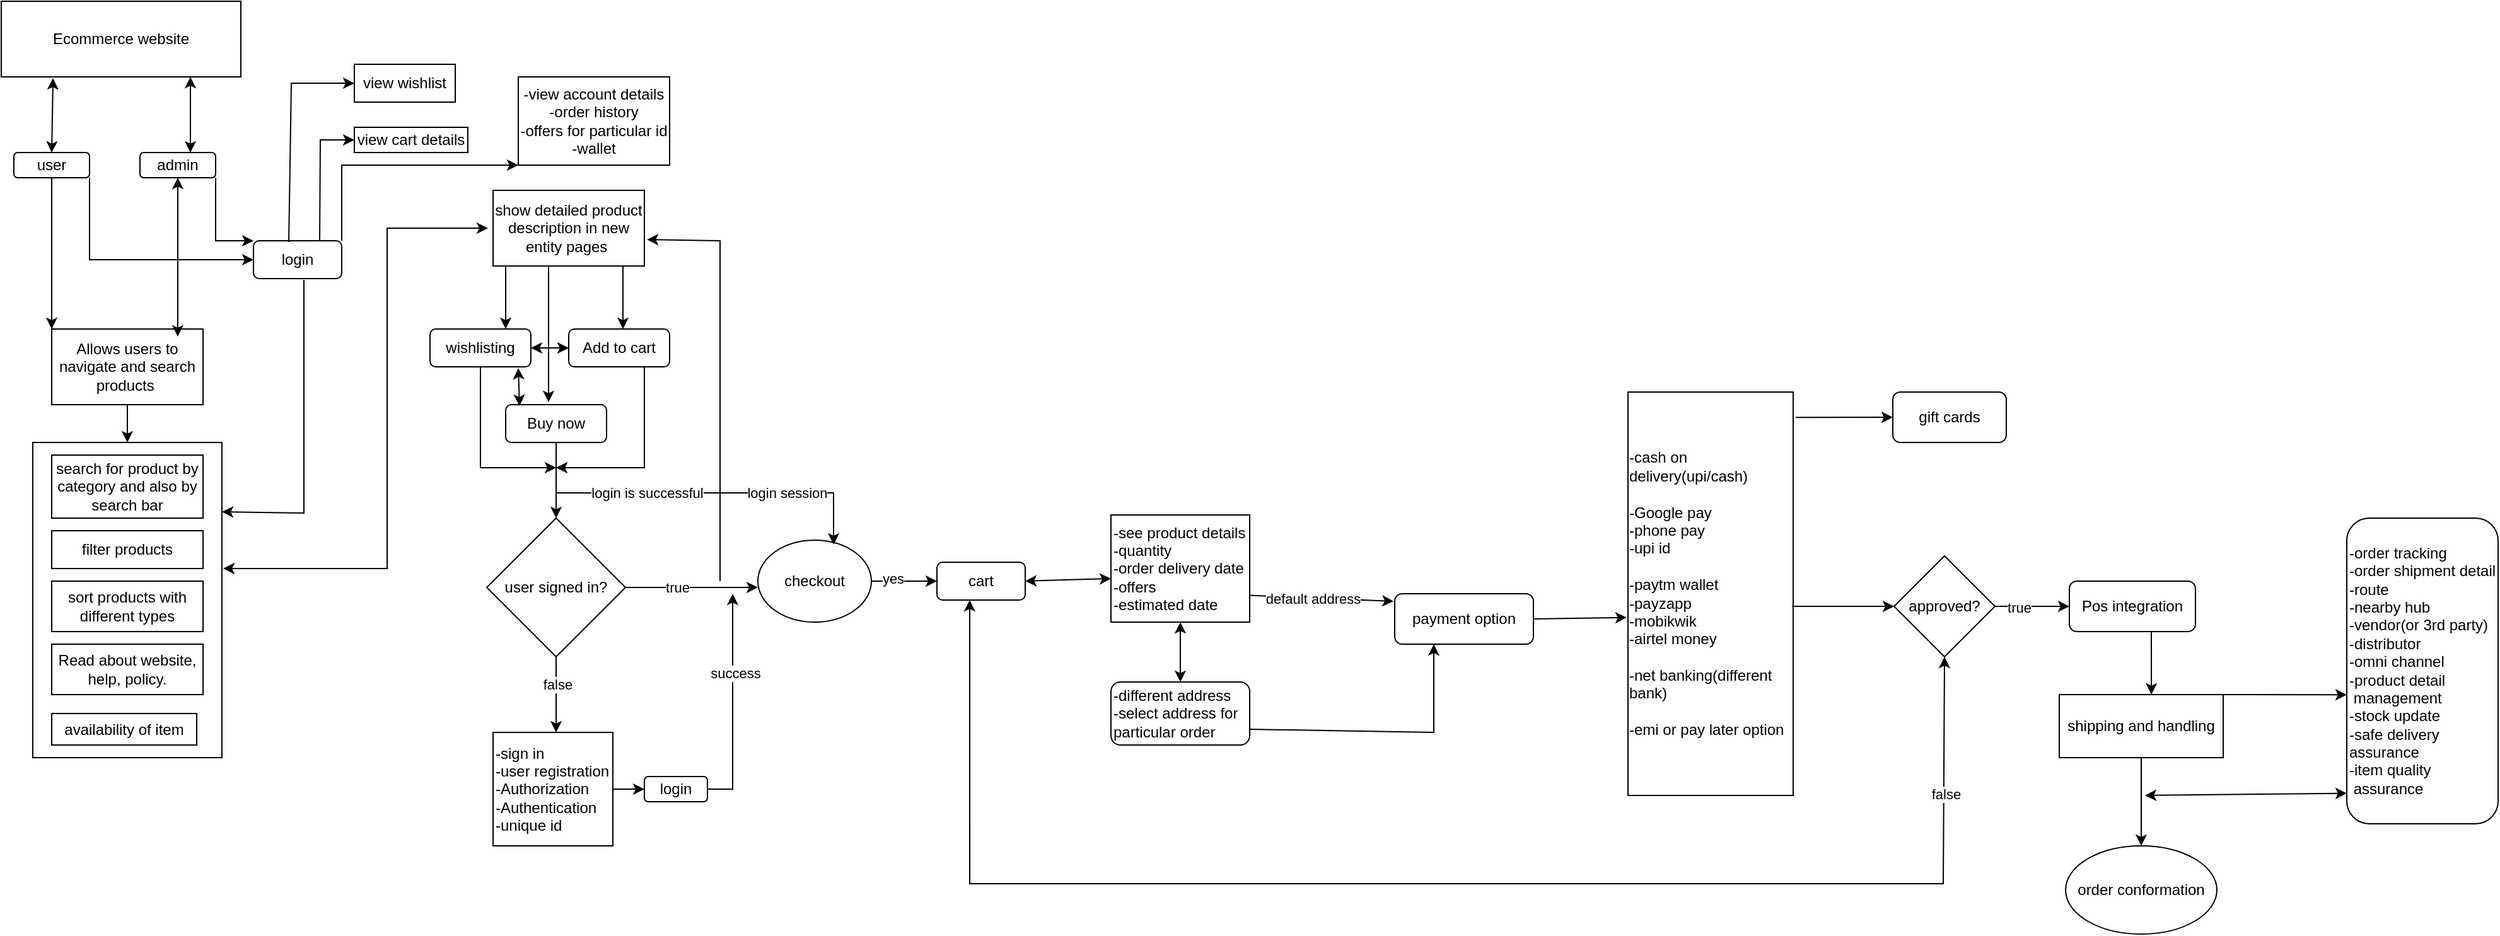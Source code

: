 <mxfile version="20.5.3" type="device"><diagram id="ZHX24Z8nU6pIJvQqGFBH" name="Page-1"><mxGraphModel dx="723" dy="402" grid="1" gridSize="10" guides="1" tooltips="1" connect="1" arrows="1" fold="1" page="1" pageScale="1" pageWidth="850" pageHeight="1100" math="0" shadow="0"><root><mxCell id="0"/><mxCell id="1" parent="0"/><mxCell id="u-cMnKuaZSEJWQAqkSaw-2" value="Ecommerce website" style="rounded=0;whiteSpace=wrap;html=1;" parent="1" vertex="1"><mxGeometry x="60" y="50" width="190" height="60" as="geometry"/></mxCell><mxCell id="u-cMnKuaZSEJWQAqkSaw-3" style="edgeStyle=orthogonalEdgeStyle;rounded=0;orthogonalLoop=1;jettySize=auto;html=1;exitX=0.5;exitY=1;exitDx=0;exitDy=0;" parent="1" source="u-cMnKuaZSEJWQAqkSaw-4" edge="1"><mxGeometry relative="1" as="geometry"><mxPoint x="160" y="400" as="targetPoint"/></mxGeometry></mxCell><mxCell id="u-cMnKuaZSEJWQAqkSaw-4" value="Allows users to navigate and search products&amp;nbsp;" style="rounded=0;whiteSpace=wrap;html=1;" parent="1" vertex="1"><mxGeometry x="100" y="310" width="120" height="60" as="geometry"/></mxCell><mxCell id="u-cMnKuaZSEJWQAqkSaw-5" value="search for product by category and also by search bar" style="rounded=0;whiteSpace=wrap;html=1;" parent="1" vertex="1"><mxGeometry x="100" y="410" width="120" height="50" as="geometry"/></mxCell><mxCell id="u-cMnKuaZSEJWQAqkSaw-6" value="sort products with different types" style="rounded=0;whiteSpace=wrap;html=1;" parent="1" vertex="1"><mxGeometry x="100" y="510" width="120" height="40" as="geometry"/></mxCell><mxCell id="u-cMnKuaZSEJWQAqkSaw-7" value="filter products" style="rounded=0;whiteSpace=wrap;html=1;" parent="1" vertex="1"><mxGeometry x="100" y="470" width="120" height="30" as="geometry"/></mxCell><mxCell id="u-cMnKuaZSEJWQAqkSaw-8" value="" style="rounded=0;whiteSpace=wrap;html=1;shadow=0;fillColor=none;" parent="1" vertex="1"><mxGeometry x="85" y="400" width="150" height="250" as="geometry"/></mxCell><mxCell id="u-cMnKuaZSEJWQAqkSaw-9" value="Read about website, help, policy." style="rounded=0;whiteSpace=wrap;html=1;shadow=0;fillColor=none;" parent="1" vertex="1"><mxGeometry x="100" y="560" width="120" height="40" as="geometry"/></mxCell><mxCell id="ZY9vv77-Ea8Yk-PCWlLp-5" value="show detailed product description in new entity pages&amp;nbsp;" style="rounded=0;whiteSpace=wrap;html=1;" parent="1" vertex="1"><mxGeometry x="450" y="200" width="120" height="60" as="geometry"/></mxCell><mxCell id="ZY9vv77-Ea8Yk-PCWlLp-7" value="" style="endArrow=classic;startArrow=classic;html=1;rounded=0;entryX=0;entryY=0.5;entryDx=0;entryDy=0;" parent="1" edge="1"><mxGeometry width="50" height="50" relative="1" as="geometry"><mxPoint x="236" y="500" as="sourcePoint"/><mxPoint x="446" y="230" as="targetPoint"/><Array as="points"><mxPoint x="366" y="500"/><mxPoint x="366" y="230"/></Array></mxGeometry></mxCell><mxCell id="ZY9vv77-Ea8Yk-PCWlLp-12" value="admin" style="rounded=1;whiteSpace=wrap;html=1;" parent="1" vertex="1"><mxGeometry x="170" y="170" width="60" height="20" as="geometry"/></mxCell><mxCell id="ZY9vv77-Ea8Yk-PCWlLp-13" value="user" style="rounded=1;whiteSpace=wrap;html=1;" parent="1" vertex="1"><mxGeometry x="70" y="170" width="60" height="20" as="geometry"/></mxCell><mxCell id="ZY9vv77-Ea8Yk-PCWlLp-14" value="" style="endArrow=classic;startArrow=classic;html=1;rounded=0;entryX=0.216;entryY=1.017;entryDx=0;entryDy=0;entryPerimeter=0;exitX=0.5;exitY=0;exitDx=0;exitDy=0;" parent="1" source="ZY9vv77-Ea8Yk-PCWlLp-13" target="u-cMnKuaZSEJWQAqkSaw-2" edge="1"><mxGeometry width="50" height="50" relative="1" as="geometry"><mxPoint x="420" y="270" as="sourcePoint"/><mxPoint x="470" y="220" as="targetPoint"/></mxGeometry></mxCell><mxCell id="ZY9vv77-Ea8Yk-PCWlLp-15" value="" style="endArrow=classic;startArrow=classic;html=1;rounded=0;" parent="1" edge="1"><mxGeometry width="50" height="50" relative="1" as="geometry"><mxPoint x="210" y="170" as="sourcePoint"/><mxPoint x="210" y="110" as="targetPoint"/></mxGeometry></mxCell><mxCell id="ZY9vv77-Ea8Yk-PCWlLp-20" value="login" style="rounded=1;whiteSpace=wrap;html=1;" parent="1" vertex="1"><mxGeometry x="260" y="240" width="70" height="30" as="geometry"/></mxCell><mxCell id="ZY9vv77-Ea8Yk-PCWlLp-22" value="" style="endArrow=classic;startArrow=classic;html=1;rounded=0;entryX=0.5;entryY=1;entryDx=0;entryDy=0;exitX=0.833;exitY=0.1;exitDx=0;exitDy=0;exitPerimeter=0;" parent="1" source="u-cMnKuaZSEJWQAqkSaw-4" target="ZY9vv77-Ea8Yk-PCWlLp-12" edge="1"><mxGeometry width="50" height="50" relative="1" as="geometry"><mxPoint x="350" y="370" as="sourcePoint"/><mxPoint x="400" y="320" as="targetPoint"/></mxGeometry></mxCell><mxCell id="ZY9vv77-Ea8Yk-PCWlLp-27" value="" style="endArrow=classic;html=1;rounded=0;exitX=0.5;exitY=1;exitDx=0;exitDy=0;entryX=0;entryY=0;entryDx=0;entryDy=0;" parent="1" source="ZY9vv77-Ea8Yk-PCWlLp-13" target="u-cMnKuaZSEJWQAqkSaw-4" edge="1"><mxGeometry width="50" height="50" relative="1" as="geometry"><mxPoint x="350" y="340" as="sourcePoint"/><mxPoint x="400" y="290" as="targetPoint"/></mxGeometry></mxCell><mxCell id="ZY9vv77-Ea8Yk-PCWlLp-28" value="" style="endArrow=classic;html=1;rounded=0;exitX=1;exitY=1;exitDx=0;exitDy=0;entryX=0;entryY=0.5;entryDx=0;entryDy=0;" parent="1" source="ZY9vv77-Ea8Yk-PCWlLp-13" target="ZY9vv77-Ea8Yk-PCWlLp-20" edge="1"><mxGeometry width="50" height="50" relative="1" as="geometry"><mxPoint x="350" y="340" as="sourcePoint"/><mxPoint x="400" y="290" as="targetPoint"/><Array as="points"><mxPoint x="130" y="255"/></Array></mxGeometry></mxCell><mxCell id="ZY9vv77-Ea8Yk-PCWlLp-29" value="" style="endArrow=classic;html=1;rounded=0;entryX=0;entryY=0;entryDx=0;entryDy=0;" parent="1" target="ZY9vv77-Ea8Yk-PCWlLp-20" edge="1"><mxGeometry width="50" height="50" relative="1" as="geometry"><mxPoint x="230" y="190" as="sourcePoint"/><mxPoint x="400" y="290" as="targetPoint"/><Array as="points"><mxPoint x="230" y="240"/></Array></mxGeometry></mxCell><mxCell id="CNCuHKAIcsUqZkUMBj2n-1" value="wishlisting" style="rounded=1;whiteSpace=wrap;html=1;" parent="1" vertex="1"><mxGeometry x="400" y="310" width="80" height="30" as="geometry"/></mxCell><mxCell id="CNCuHKAIcsUqZkUMBj2n-7" value="Add to cart" style="rounded=1;whiteSpace=wrap;html=1;" parent="1" vertex="1"><mxGeometry x="510" y="310" width="80" height="30" as="geometry"/></mxCell><mxCell id="CNCuHKAIcsUqZkUMBj2n-9" value="Buy now" style="rounded=1;whiteSpace=wrap;html=1;" parent="1" vertex="1"><mxGeometry x="460" y="370" width="80" height="30" as="geometry"/></mxCell><mxCell id="CNCuHKAIcsUqZkUMBj2n-10" value="" style="endArrow=classic;html=1;rounded=0;entryX=0.75;entryY=0;entryDx=0;entryDy=0;" parent="1" target="CNCuHKAIcsUqZkUMBj2n-1" edge="1"><mxGeometry width="50" height="50" relative="1" as="geometry"><mxPoint x="460" y="260" as="sourcePoint"/><mxPoint x="460" y="260" as="targetPoint"/></mxGeometry></mxCell><mxCell id="CNCuHKAIcsUqZkUMBj2n-11" value="" style="endArrow=classic;html=1;rounded=0;" parent="1" edge="1"><mxGeometry width="50" height="50" relative="1" as="geometry"><mxPoint x="553" y="260" as="sourcePoint"/><mxPoint x="553" y="310" as="targetPoint"/></mxGeometry></mxCell><mxCell id="CNCuHKAIcsUqZkUMBj2n-12" value="" style="endArrow=classic;html=1;rounded=0;entryX=0.425;entryY=-0.067;entryDx=0;entryDy=0;entryPerimeter=0;" parent="1" target="CNCuHKAIcsUqZkUMBj2n-9" edge="1"><mxGeometry width="50" height="50" relative="1" as="geometry"><mxPoint x="494" y="260" as="sourcePoint"/><mxPoint x="510" y="270" as="targetPoint"/></mxGeometry></mxCell><mxCell id="CNCuHKAIcsUqZkUMBj2n-13" value="user signed in?" style="rhombus;whiteSpace=wrap;html=1;" parent="1" vertex="1"><mxGeometry x="445" y="460" width="110" height="110" as="geometry"/></mxCell><mxCell id="CNCuHKAIcsUqZkUMBj2n-14" value="" style="endArrow=classic;html=1;rounded=0;entryX=0.5;entryY=0;entryDx=0;entryDy=0;exitX=0.5;exitY=1;exitDx=0;exitDy=0;" parent="1" source="CNCuHKAIcsUqZkUMBj2n-9" target="CNCuHKAIcsUqZkUMBj2n-13" edge="1"><mxGeometry width="50" height="50" relative="1" as="geometry"><mxPoint x="460" y="450" as="sourcePoint"/><mxPoint x="510" y="400" as="targetPoint"/></mxGeometry></mxCell><mxCell id="CNCuHKAIcsUqZkUMBj2n-15" value="" style="endArrow=classic;html=1;rounded=0;exitX=0.5;exitY=1;exitDx=0;exitDy=0;" parent="1" source="CNCuHKAIcsUqZkUMBj2n-1" edge="1"><mxGeometry width="50" height="50" relative="1" as="geometry"><mxPoint x="460" y="450" as="sourcePoint"/><mxPoint x="500" y="420" as="targetPoint"/><Array as="points"><mxPoint x="440" y="420"/></Array></mxGeometry></mxCell><mxCell id="CNCuHKAIcsUqZkUMBj2n-16" value="" style="endArrow=classic;html=1;rounded=0;exitX=0.75;exitY=1;exitDx=0;exitDy=0;" parent="1" source="CNCuHKAIcsUqZkUMBj2n-7" edge="1"><mxGeometry width="50" height="50" relative="1" as="geometry"><mxPoint x="470" y="430" as="sourcePoint"/><mxPoint x="500" y="420" as="targetPoint"/><Array as="points"><mxPoint x="570" y="420"/></Array></mxGeometry></mxCell><mxCell id="CNCuHKAIcsUqZkUMBj2n-20" value="" style="endArrow=classic;html=1;rounded=0;exitX=0.5;exitY=1;exitDx=0;exitDy=0;" parent="1" source="CNCuHKAIcsUqZkUMBj2n-13" edge="1"><mxGeometry width="50" height="50" relative="1" as="geometry"><mxPoint x="470" y="430" as="sourcePoint"/><mxPoint x="500" y="630" as="targetPoint"/></mxGeometry></mxCell><mxCell id="CNCuHKAIcsUqZkUMBj2n-22" value="false" style="edgeLabel;html=1;align=center;verticalAlign=middle;resizable=0;points=[];" parent="CNCuHKAIcsUqZkUMBj2n-20" vertex="1" connectable="0"><mxGeometry x="-0.275" y="1" relative="1" as="geometry"><mxPoint as="offset"/></mxGeometry></mxCell><mxCell id="CNCuHKAIcsUqZkUMBj2n-28" value="checkout" style="ellipse;whiteSpace=wrap;html=1;" parent="1" vertex="1"><mxGeometry x="660" y="477.5" width="90" height="65" as="geometry"/></mxCell><mxCell id="CNCuHKAIcsUqZkUMBj2n-29" value="" style="endArrow=classic;html=1;rounded=0;exitX=1;exitY=0.5;exitDx=0;exitDy=0;" parent="1" source="CNCuHKAIcsUqZkUMBj2n-13" edge="1"><mxGeometry width="50" height="50" relative="1" as="geometry"><mxPoint x="470" y="430" as="sourcePoint"/><mxPoint x="660" y="515" as="targetPoint"/></mxGeometry></mxCell><mxCell id="CNCuHKAIcsUqZkUMBj2n-30" value="true" style="edgeLabel;html=1;align=center;verticalAlign=middle;resizable=0;points=[];" parent="CNCuHKAIcsUqZkUMBj2n-29" vertex="1" connectable="0"><mxGeometry x="-0.219" relative="1" as="geometry"><mxPoint as="offset"/></mxGeometry></mxCell><mxCell id="CNCuHKAIcsUqZkUMBj2n-31" value="" style="endArrow=classic;html=1;rounded=0;entryX=0.667;entryY=0.054;entryDx=0;entryDy=0;entryPerimeter=0;" parent="1" target="CNCuHKAIcsUqZkUMBj2n-28" edge="1"><mxGeometry width="50" height="50" relative="1" as="geometry"><mxPoint x="500" y="440" as="sourcePoint"/><mxPoint x="520" y="380" as="targetPoint"/><Array as="points"><mxPoint x="720" y="440"/></Array></mxGeometry></mxCell><mxCell id="CNCuHKAIcsUqZkUMBj2n-32" value="login is successful" style="edgeLabel;html=1;align=center;verticalAlign=middle;resizable=0;points=[];" parent="CNCuHKAIcsUqZkUMBj2n-31" vertex="1" connectable="0"><mxGeometry x="0.138" y="-1" relative="1" as="geometry"><mxPoint x="-77" y="-1" as="offset"/></mxGeometry></mxCell><mxCell id="CNCuHKAIcsUqZkUMBj2n-33" value="login session" style="edgeLabel;html=1;align=center;verticalAlign=middle;resizable=0;points=[];" parent="CNCuHKAIcsUqZkUMBj2n-31" vertex="1" connectable="0"><mxGeometry x="0.559" y="-3" relative="1" as="geometry"><mxPoint x="-21" y="-3" as="offset"/></mxGeometry></mxCell><mxCell id="CNCuHKAIcsUqZkUMBj2n-34" value="-sign in&lt;br&gt;-user registration&lt;br&gt;-Authorization&lt;br&gt;-Authentication&lt;br&gt;-unique id&amp;nbsp;" style="rounded=0;whiteSpace=wrap;html=1;align=left;" parent="1" vertex="1"><mxGeometry x="450" y="630" width="95" height="90" as="geometry"/></mxCell><mxCell id="CNCuHKAIcsUqZkUMBj2n-35" value="" style="endArrow=classic;html=1;rounded=0;exitX=1;exitY=0.5;exitDx=0;exitDy=0;" parent="1" source="CNCuHKAIcsUqZkUMBj2n-38" edge="1"><mxGeometry width="50" height="50" relative="1" as="geometry"><mxPoint x="640" y="680" as="sourcePoint"/><mxPoint x="640" y="520" as="targetPoint"/><Array as="points"><mxPoint x="640" y="675"/></Array></mxGeometry></mxCell><mxCell id="CNCuHKAIcsUqZkUMBj2n-36" value="success" style="edgeLabel;html=1;align=center;verticalAlign=middle;resizable=0;points=[];" parent="CNCuHKAIcsUqZkUMBj2n-35" vertex="1" connectable="0"><mxGeometry x="0.282" y="-2" relative="1" as="geometry"><mxPoint as="offset"/></mxGeometry></mxCell><mxCell id="CNCuHKAIcsUqZkUMBj2n-38" value="login" style="rounded=1;whiteSpace=wrap;html=1;" parent="1" vertex="1"><mxGeometry x="570" y="665" width="50" height="20" as="geometry"/></mxCell><mxCell id="CNCuHKAIcsUqZkUMBj2n-39" value="" style="endArrow=classic;html=1;rounded=0;exitX=1;exitY=0.5;exitDx=0;exitDy=0;entryX=0;entryY=0.5;entryDx=0;entryDy=0;" parent="1" source="CNCuHKAIcsUqZkUMBj2n-34" target="CNCuHKAIcsUqZkUMBj2n-38" edge="1"><mxGeometry width="50" height="50" relative="1" as="geometry"><mxPoint x="470" y="590" as="sourcePoint"/><mxPoint x="520" y="540" as="targetPoint"/></mxGeometry></mxCell><mxCell id="CNCuHKAIcsUqZkUMBj2n-42" value="" style="endArrow=classic;html=1;rounded=0;exitX=0.5;exitY=1;exitDx=0;exitDy=0;" parent="1" edge="1"><mxGeometry width="50" height="50" relative="1" as="geometry"><mxPoint x="300" y="271" as="sourcePoint"/><mxPoint x="235" y="455" as="targetPoint"/><Array as="points"><mxPoint x="300" y="456"/></Array></mxGeometry></mxCell><mxCell id="CNCuHKAIcsUqZkUMBj2n-43" value="" style="endArrow=classic;html=1;rounded=0;exitX=1;exitY=0.5;exitDx=0;exitDy=0;" parent="1" source="CNCuHKAIcsUqZkUMBj2n-28" target="CNCuHKAIcsUqZkUMBj2n-74" edge="1"><mxGeometry width="50" height="50" relative="1" as="geometry"><mxPoint x="830" y="640" as="sourcePoint"/><mxPoint x="820" y="510" as="targetPoint"/></mxGeometry></mxCell><mxCell id="CNCuHKAIcsUqZkUMBj2n-44" value="yes" style="edgeLabel;html=1;align=center;verticalAlign=middle;resizable=0;points=[];" parent="CNCuHKAIcsUqZkUMBj2n-43" vertex="1" connectable="0"><mxGeometry x="-0.338" y="-1" relative="1" as="geometry"><mxPoint y="-3" as="offset"/></mxGeometry></mxCell><mxCell id="CNCuHKAIcsUqZkUMBj2n-45" value="view wishlist" style="rounded=0;whiteSpace=wrap;html=1;" parent="1" vertex="1"><mxGeometry x="340" y="100" width="80" height="30" as="geometry"/></mxCell><mxCell id="CNCuHKAIcsUqZkUMBj2n-46" value="view cart details" style="rounded=0;whiteSpace=wrap;html=1;" parent="1" vertex="1"><mxGeometry x="340" y="150" width="90" height="20" as="geometry"/></mxCell><mxCell id="CNCuHKAIcsUqZkUMBj2n-47" value="" style="endArrow=classic;html=1;rounded=0;exitX=0.4;exitY=0.033;exitDx=0;exitDy=0;exitPerimeter=0;entryX=0;entryY=0.5;entryDx=0;entryDy=0;" parent="1" source="ZY9vv77-Ea8Yk-PCWlLp-20" target="CNCuHKAIcsUqZkUMBj2n-45" edge="1"><mxGeometry width="50" height="50" relative="1" as="geometry"><mxPoint x="350" y="350" as="sourcePoint"/><mxPoint x="400" y="300" as="targetPoint"/><Array as="points"><mxPoint x="290" y="115"/></Array></mxGeometry></mxCell><mxCell id="CNCuHKAIcsUqZkUMBj2n-48" value="" style="endArrow=classic;html=1;rounded=0;exitX=0.75;exitY=0;exitDx=0;exitDy=0;entryX=0;entryY=0.5;entryDx=0;entryDy=0;" parent="1" source="ZY9vv77-Ea8Yk-PCWlLp-20" target="CNCuHKAIcsUqZkUMBj2n-46" edge="1"><mxGeometry width="50" height="50" relative="1" as="geometry"><mxPoint x="350" y="350" as="sourcePoint"/><mxPoint x="400" y="300" as="targetPoint"/><Array as="points"><mxPoint x="313" y="160"/></Array></mxGeometry></mxCell><mxCell id="CNCuHKAIcsUqZkUMBj2n-51" value="" style="endArrow=classic;startArrow=classic;html=1;rounded=0;exitX=0.875;exitY=1.033;exitDx=0;exitDy=0;exitPerimeter=0;entryX=0.138;entryY=0.033;entryDx=0;entryDy=0;entryPerimeter=0;" parent="1" source="CNCuHKAIcsUqZkUMBj2n-1" target="CNCuHKAIcsUqZkUMBj2n-9" edge="1"><mxGeometry width="50" height="50" relative="1" as="geometry"><mxPoint x="350" y="350" as="sourcePoint"/><mxPoint x="400" y="300" as="targetPoint"/></mxGeometry></mxCell><mxCell id="CNCuHKAIcsUqZkUMBj2n-53" value="" style="endArrow=classic;startArrow=classic;html=1;rounded=0;exitX=1;exitY=0.5;exitDx=0;exitDy=0;entryX=0;entryY=0.5;entryDx=0;entryDy=0;" parent="1" source="CNCuHKAIcsUqZkUMBj2n-1" target="CNCuHKAIcsUqZkUMBj2n-7" edge="1"><mxGeometry width="50" height="50" relative="1" as="geometry"><mxPoint x="350" y="350" as="sourcePoint"/><mxPoint x="400" y="300" as="targetPoint"/></mxGeometry></mxCell><mxCell id="CNCuHKAIcsUqZkUMBj2n-55" value="-see product details&lt;br&gt;-quantity&lt;br&gt;-order delivery date&lt;br&gt;-offers&lt;br&gt;-estimated date" style="rounded=0;whiteSpace=wrap;html=1;align=left;" parent="1" vertex="1"><mxGeometry x="940" y="457.5" width="110" height="85" as="geometry"/></mxCell><mxCell id="CNCuHKAIcsUqZkUMBj2n-56" value="-different address&lt;br&gt;-select address for particular order" style="rounded=1;whiteSpace=wrap;html=1;align=left;" parent="1" vertex="1"><mxGeometry x="940" y="590" width="110" height="50" as="geometry"/></mxCell><mxCell id="CNCuHKAIcsUqZkUMBj2n-58" value="" style="endArrow=classic;startArrow=classic;html=1;rounded=0;exitX=0.5;exitY=1;exitDx=0;exitDy=0;entryX=0.5;entryY=0;entryDx=0;entryDy=0;" parent="1" source="CNCuHKAIcsUqZkUMBj2n-55" target="CNCuHKAIcsUqZkUMBj2n-56" edge="1"><mxGeometry width="50" height="50" relative="1" as="geometry"><mxPoint x="580" y="500" as="sourcePoint"/><mxPoint x="630" y="450" as="targetPoint"/></mxGeometry></mxCell><mxCell id="CNCuHKAIcsUqZkUMBj2n-59" value="payment option" style="rounded=1;whiteSpace=wrap;html=1;" parent="1" vertex="1"><mxGeometry x="1165" y="520" width="110" height="40" as="geometry"/></mxCell><mxCell id="CNCuHKAIcsUqZkUMBj2n-60" value="" style="endArrow=classic;html=1;rounded=0;entryX=-0.008;entryY=0.15;entryDx=0;entryDy=0;exitX=1;exitY=0.75;exitDx=0;exitDy=0;entryPerimeter=0;" parent="1" source="CNCuHKAIcsUqZkUMBj2n-55" target="CNCuHKAIcsUqZkUMBj2n-59" edge="1"><mxGeometry width="50" height="50" relative="1" as="geometry"><mxPoint x="860" y="640" as="sourcePoint"/><mxPoint x="910" y="590" as="targetPoint"/></mxGeometry></mxCell><mxCell id="CNCuHKAIcsUqZkUMBj2n-61" value="default address" style="edgeLabel;html=1;align=center;verticalAlign=middle;resizable=0;points=[];" parent="CNCuHKAIcsUqZkUMBj2n-60" vertex="1" connectable="0"><mxGeometry x="0.292" y="-1" relative="1" as="geometry"><mxPoint x="-24" y="-2" as="offset"/></mxGeometry></mxCell><mxCell id="CNCuHKAIcsUqZkUMBj2n-62" value="" style="endArrow=classic;html=1;rounded=0;exitX=1;exitY=0.75;exitDx=0;exitDy=0;" parent="1" source="CNCuHKAIcsUqZkUMBj2n-56" edge="1"><mxGeometry width="50" height="50" relative="1" as="geometry"><mxPoint x="840" y="690" as="sourcePoint"/><mxPoint x="1196" y="560" as="targetPoint"/><Array as="points"><mxPoint x="1196" y="630"/></Array></mxGeometry></mxCell><mxCell id="CNCuHKAIcsUqZkUMBj2n-63" value="-view account details&lt;br&gt;-order history&lt;br&gt;-offers for particular id&lt;br&gt;-wallet" style="rounded=0;whiteSpace=wrap;html=1;" parent="1" vertex="1"><mxGeometry x="470" y="110" width="120" height="70" as="geometry"/></mxCell><mxCell id="CNCuHKAIcsUqZkUMBj2n-64" value="" style="endArrow=classic;html=1;rounded=0;exitX=1;exitY=0;exitDx=0;exitDy=0;entryX=0;entryY=1;entryDx=0;entryDy=0;" parent="1" source="ZY9vv77-Ea8Yk-PCWlLp-20" target="CNCuHKAIcsUqZkUMBj2n-63" edge="1"><mxGeometry width="50" height="50" relative="1" as="geometry"><mxPoint x="620" y="350" as="sourcePoint"/><mxPoint x="670" y="300" as="targetPoint"/><Array as="points"><mxPoint x="330" y="180"/></Array></mxGeometry></mxCell><mxCell id="CNCuHKAIcsUqZkUMBj2n-65" value="" style="endArrow=classic;html=1;rounded=0;entryX=1.017;entryY=0.65;entryDx=0;entryDy=0;entryPerimeter=0;" parent="1" target="ZY9vv77-Ea8Yk-PCWlLp-5" edge="1"><mxGeometry width="50" height="50" relative="1" as="geometry"><mxPoint x="630" y="510" as="sourcePoint"/><mxPoint x="630" y="240" as="targetPoint"/><Array as="points"><mxPoint x="630" y="440"/><mxPoint x="630" y="240"/></Array></mxGeometry></mxCell><mxCell id="CNCuHKAIcsUqZkUMBj2n-66" value="&lt;div style=&quot;text-align: left;&quot;&gt;&lt;span style=&quot;background-color: initial;&quot;&gt;-cash on delivery(upi/cash)&lt;/span&gt;&lt;/div&gt;&lt;div style=&quot;text-align: left;&quot;&gt;&lt;br&gt;&lt;/div&gt;&lt;div style=&quot;text-align: left;&quot;&gt;&lt;span style=&quot;background-color: initial;&quot;&gt;-Google pay&lt;/span&gt;&lt;/div&gt;&lt;div style=&quot;text-align: left;&quot;&gt;&lt;span style=&quot;background-color: initial;&quot;&gt;-phone pay&lt;/span&gt;&lt;/div&gt;&lt;div style=&quot;text-align: left;&quot;&gt;&lt;span style=&quot;background-color: initial;&quot;&gt;-upi id&lt;/span&gt;&lt;/div&gt;&lt;div style=&quot;text-align: left;&quot;&gt;&lt;br&gt;&lt;/div&gt;&lt;div style=&quot;text-align: left;&quot;&gt;&lt;span style=&quot;background-color: initial;&quot;&gt;-paytm wallet&lt;/span&gt;&lt;/div&gt;&lt;div style=&quot;text-align: left;&quot;&gt;&lt;span style=&quot;background-color: initial;&quot;&gt;-payzapp&lt;/span&gt;&lt;/div&gt;&lt;div style=&quot;text-align: left;&quot;&gt;&lt;span style=&quot;background-color: initial;&quot;&gt;-mobikwik&lt;/span&gt;&lt;/div&gt;&lt;div style=&quot;text-align: left;&quot;&gt;&lt;span style=&quot;background-color: initial;&quot;&gt;-airtel money&lt;/span&gt;&lt;/div&gt;&lt;div style=&quot;text-align: left;&quot;&gt;&lt;br&gt;&lt;/div&gt;&lt;div style=&quot;text-align: left;&quot;&gt;&lt;span style=&quot;background-color: initial;&quot;&gt;-net banking(different bank)&lt;/span&gt;&lt;/div&gt;&lt;div style=&quot;text-align: left;&quot;&gt;&lt;br&gt;&lt;/div&gt;&lt;div style=&quot;text-align: left;&quot;&gt;&lt;span style=&quot;background-color: initial;&quot;&gt;-emi or pay later option&lt;/span&gt;&lt;/div&gt;" style="rounded=0;whiteSpace=wrap;html=1;" parent="1" vertex="1"><mxGeometry x="1350" y="360" width="131" height="320" as="geometry"/></mxCell><mxCell id="CNCuHKAIcsUqZkUMBj2n-67" value="" style="endArrow=classic;html=1;rounded=0;entryX=-0.008;entryY=0.559;entryDx=0;entryDy=0;entryPerimeter=0;exitX=1;exitY=0.5;exitDx=0;exitDy=0;" parent="1" source="CNCuHKAIcsUqZkUMBj2n-59" target="CNCuHKAIcsUqZkUMBj2n-66" edge="1"><mxGeometry width="50" height="50" relative="1" as="geometry"><mxPoint x="1080" y="700" as="sourcePoint"/><mxPoint x="1130" y="650" as="targetPoint"/></mxGeometry></mxCell><mxCell id="CNCuHKAIcsUqZkUMBj2n-68" value="gift cards" style="rounded=1;whiteSpace=wrap;html=1;" parent="1" vertex="1"><mxGeometry x="1560" y="360" width="90" height="40" as="geometry"/></mxCell><mxCell id="CNCuHKAIcsUqZkUMBj2n-69" value="" style="endArrow=classic;html=1;rounded=0;exitX=1.015;exitY=0.063;exitDx=0;exitDy=0;exitPerimeter=0;entryX=0;entryY=0.5;entryDx=0;entryDy=0;" parent="1" source="CNCuHKAIcsUqZkUMBj2n-66" target="CNCuHKAIcsUqZkUMBj2n-68" edge="1"><mxGeometry width="50" height="50" relative="1" as="geometry"><mxPoint x="1180" y="560" as="sourcePoint"/><mxPoint x="1230" y="510" as="targetPoint"/></mxGeometry></mxCell><mxCell id="CNCuHKAIcsUqZkUMBj2n-73" value="approved?" style="rhombus;whiteSpace=wrap;html=1;" parent="1" vertex="1"><mxGeometry x="1561" y="490" width="80" height="80" as="geometry"/></mxCell><mxCell id="CNCuHKAIcsUqZkUMBj2n-74" value="cart" style="rounded=1;whiteSpace=wrap;html=1;" parent="1" vertex="1"><mxGeometry x="802" y="495" width="70" height="30" as="geometry"/></mxCell><mxCell id="CNCuHKAIcsUqZkUMBj2n-77" value="" style="endArrow=classic;startArrow=classic;html=1;rounded=0;exitX=1;exitY=0.5;exitDx=0;exitDy=0;entryX=0;entryY=0.594;entryDx=0;entryDy=0;entryPerimeter=0;" parent="1" source="CNCuHKAIcsUqZkUMBj2n-74" target="CNCuHKAIcsUqZkUMBj2n-55" edge="1"><mxGeometry width="50" height="50" relative="1" as="geometry"><mxPoint x="970" y="640" as="sourcePoint"/><mxPoint x="1020" y="590" as="targetPoint"/></mxGeometry></mxCell><mxCell id="CNCuHKAIcsUqZkUMBj2n-79" value="" style="endArrow=classic;startArrow=classic;html=1;rounded=0;entryX=0.5;entryY=1;entryDx=0;entryDy=0;exitX=0.371;exitY=1;exitDx=0;exitDy=0;exitPerimeter=0;" parent="1" source="CNCuHKAIcsUqZkUMBj2n-74" target="CNCuHKAIcsUqZkUMBj2n-73" edge="1"><mxGeometry width="50" height="50" relative="1" as="geometry"><mxPoint x="1550" y="630" as="sourcePoint"/><mxPoint x="1600" y="580" as="targetPoint"/><Array as="points"><mxPoint x="828" y="750"/><mxPoint x="1600" y="750"/></Array></mxGeometry></mxCell><mxCell id="CNCuHKAIcsUqZkUMBj2n-80" value="false" style="edgeLabel;html=1;align=center;verticalAlign=middle;resizable=0;points=[];" parent="CNCuHKAIcsUqZkUMBj2n-79" vertex="1" connectable="0"><mxGeometry x="0.759" y="-2" relative="1" as="geometry"><mxPoint y="-33" as="offset"/></mxGeometry></mxCell><mxCell id="CNCuHKAIcsUqZkUMBj2n-81" value="" style="endArrow=classic;html=1;rounded=0;entryX=0;entryY=0.5;entryDx=0;entryDy=0;" parent="1" target="CNCuHKAIcsUqZkUMBj2n-73" edge="1"><mxGeometry width="50" height="50" relative="1" as="geometry"><mxPoint x="1480" y="530" as="sourcePoint"/><mxPoint x="1380" y="440" as="targetPoint"/></mxGeometry></mxCell><mxCell id="CNCuHKAIcsUqZkUMBj2n-82" value="" style="endArrow=classic;html=1;rounded=0;exitX=1;exitY=0.5;exitDx=0;exitDy=0;" parent="1" source="CNCuHKAIcsUqZkUMBj2n-73" target="CNCuHKAIcsUqZkUMBj2n-83" edge="1"><mxGeometry width="50" height="50" relative="1" as="geometry"><mxPoint x="1450" y="610" as="sourcePoint"/><mxPoint x="1710" y="530" as="targetPoint"/></mxGeometry></mxCell><mxCell id="BULUJxupZPs5VpPeaunl-1" value="true" style="edgeLabel;html=1;align=center;verticalAlign=middle;resizable=0;points=[];" vertex="1" connectable="0" parent="CNCuHKAIcsUqZkUMBj2n-82"><mxGeometry x="-0.373" relative="1" as="geometry"><mxPoint y="1" as="offset"/></mxGeometry></mxCell><mxCell id="CNCuHKAIcsUqZkUMBj2n-83" value="Pos integration" style="rounded=1;whiteSpace=wrap;html=1;" parent="1" vertex="1"><mxGeometry x="1700" y="510" width="100" height="40" as="geometry"/></mxCell><mxCell id="CNCuHKAIcsUqZkUMBj2n-84" value="shipping and handling" style="rounded=0;whiteSpace=wrap;html=1;" parent="1" vertex="1"><mxGeometry x="1692" y="600" width="130" height="50" as="geometry"/></mxCell><mxCell id="CNCuHKAIcsUqZkUMBj2n-85" value="" style="endArrow=classic;html=1;rounded=0;entryX=0.562;entryY=0;entryDx=0;entryDy=0;entryPerimeter=0;exitX=0.65;exitY=1;exitDx=0;exitDy=0;exitPerimeter=0;" parent="1" source="CNCuHKAIcsUqZkUMBj2n-83" target="CNCuHKAIcsUqZkUMBj2n-84" edge="1"><mxGeometry width="50" height="50" relative="1" as="geometry"><mxPoint x="1450" y="660" as="sourcePoint"/><mxPoint x="1500" y="610" as="targetPoint"/></mxGeometry></mxCell><mxCell id="CNCuHKAIcsUqZkUMBj2n-86" value="order conformation" style="ellipse;whiteSpace=wrap;html=1;" parent="1" vertex="1"><mxGeometry x="1697" y="720" width="120" height="70" as="geometry"/></mxCell><mxCell id="CNCuHKAIcsUqZkUMBj2n-87" value="" style="endArrow=classic;html=1;rounded=0;entryX=0.5;entryY=0;entryDx=0;entryDy=0;exitX=0.5;exitY=1;exitDx=0;exitDy=0;" parent="1" source="CNCuHKAIcsUqZkUMBj2n-84" target="CNCuHKAIcsUqZkUMBj2n-86" edge="1"><mxGeometry width="50" height="50" relative="1" as="geometry"><mxPoint x="1450" y="680" as="sourcePoint"/><mxPoint x="1500" y="630" as="targetPoint"/></mxGeometry></mxCell><mxCell id="CNCuHKAIcsUqZkUMBj2n-88" value="availability of item" style="rounded=0;whiteSpace=wrap;html=1;" parent="1" vertex="1"><mxGeometry x="100" y="615" width="115" height="25" as="geometry"/></mxCell><mxCell id="CNCuHKAIcsUqZkUMBj2n-89" value="-order tracking&lt;br&gt;-order shipment detail&lt;br&gt;-route&lt;br&gt;-nearby hub&lt;br&gt;-vendor(or 3rd party)&lt;br&gt;&lt;div style=&quot;&quot;&gt;&lt;span style=&quot;background-color: initial;&quot;&gt;-distributor&lt;/span&gt;&lt;/div&gt;-omni channel&lt;br&gt;-product detail&amp;nbsp; &amp;nbsp; &amp;nbsp; &amp;nbsp; &amp;nbsp;management&lt;br&gt;-stock update&lt;br&gt;-safe delivery assurance&lt;br&gt;-item quality&amp;nbsp; &amp;nbsp;assurance" style="rounded=1;whiteSpace=wrap;html=1;align=left;" parent="1" vertex="1"><mxGeometry x="1920" y="460" width="120" height="242.5" as="geometry"/></mxCell><mxCell id="CNCuHKAIcsUqZkUMBj2n-90" value="" style="endArrow=classic;html=1;rounded=0;exitX=1;exitY=0;exitDx=0;exitDy=0;entryX=0;entryY=0.578;entryDx=0;entryDy=0;entryPerimeter=0;" parent="1" source="CNCuHKAIcsUqZkUMBj2n-84" target="CNCuHKAIcsUqZkUMBj2n-89" edge="1"><mxGeometry width="50" height="50" relative="1" as="geometry"><mxPoint x="1650" y="620" as="sourcePoint"/><mxPoint x="1700" y="570" as="targetPoint"/></mxGeometry></mxCell><mxCell id="CNCuHKAIcsUqZkUMBj2n-91" value="" style="endArrow=classic;startArrow=classic;html=1;rounded=0;entryX=0;entryY=0.9;entryDx=0;entryDy=0;entryPerimeter=0;" parent="1" target="CNCuHKAIcsUqZkUMBj2n-89" edge="1"><mxGeometry width="50" height="50" relative="1" as="geometry"><mxPoint x="1760" y="680" as="sourcePoint"/><mxPoint x="1700" y="570" as="targetPoint"/></mxGeometry></mxCell></root></mxGraphModel></diagram></mxfile>